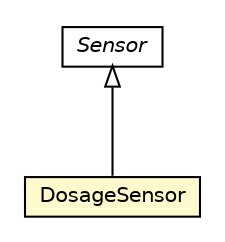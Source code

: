 #!/usr/local/bin/dot
#
# Class diagram 
# Generated by UMLGraph version R5_6-24-gf6e263 (http://www.umlgraph.org/)
#

digraph G {
	edge [fontname="Helvetica",fontsize=10,labelfontname="Helvetica",labelfontsize=10];
	node [fontname="Helvetica",fontsize=10,shape=plaintext];
	nodesep=0.25;
	ranksep=0.5;
	// org.universAAL.ontology.device.Sensor
	c3646464 [label=<<table title="org.universAAL.ontology.device.Sensor" border="0" cellborder="1" cellspacing="0" cellpadding="2" port="p" href="./Sensor.html">
		<tr><td><table border="0" cellspacing="0" cellpadding="1">
<tr><td align="center" balign="center"><font face="Helvetica-Oblique"> Sensor </font></td></tr>
		</table></td></tr>
		</table>>, URL="./Sensor.html", fontname="Helvetica", fontcolor="black", fontsize=10.0];
	// org.universAAL.ontology.device.DosageSensor
	c3646479 [label=<<table title="org.universAAL.ontology.device.DosageSensor" border="0" cellborder="1" cellspacing="0" cellpadding="2" port="p" bgcolor="lemonChiffon" href="./DosageSensor.html">
		<tr><td><table border="0" cellspacing="0" cellpadding="1">
<tr><td align="center" balign="center"> DosageSensor </td></tr>
		</table></td></tr>
		</table>>, URL="./DosageSensor.html", fontname="Helvetica", fontcolor="black", fontsize=10.0];
	//org.universAAL.ontology.device.DosageSensor extends org.universAAL.ontology.device.Sensor
	c3646464:p -> c3646479:p [dir=back,arrowtail=empty];
}

